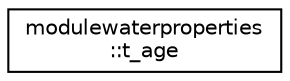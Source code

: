digraph "Graphical Class Hierarchy"
{
 // LATEX_PDF_SIZE
  edge [fontname="Helvetica",fontsize="10",labelfontname="Helvetica",labelfontsize="10"];
  node [fontname="Helvetica",fontsize="10",shape=record];
  rankdir="LR";
  Node0 [label="modulewaterproperties\l::t_age",height=0.2,width=0.4,color="black", fillcolor="white", style="filled",URL="$structmodulewaterproperties_1_1t__age.html",tooltip=" "];
}
